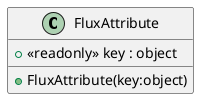 @startuml
class FluxAttribute {
    + <<readonly>> key : object
    + FluxAttribute(key:object)
}
@enduml

